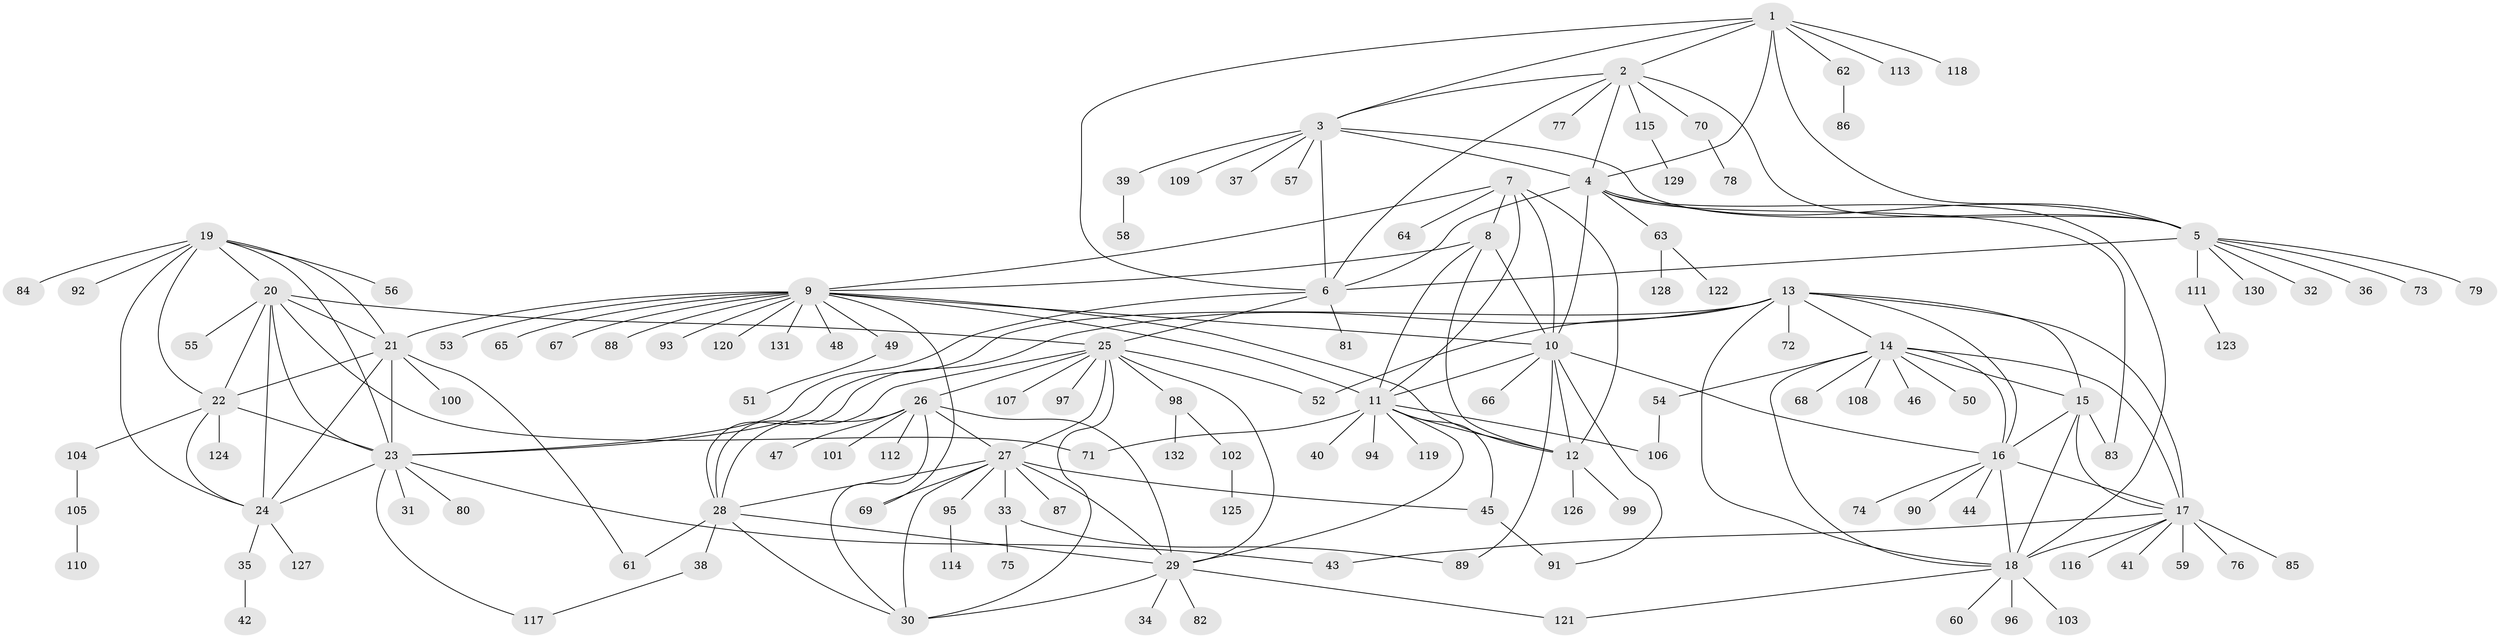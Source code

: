 // coarse degree distribution, {9: 0.0392156862745098, 11: 0.00980392156862745, 6: 0.029411764705882353, 5: 0.049019607843137254, 15: 0.00980392156862745, 10: 0.0392156862745098, 12: 0.00980392156862745, 13: 0.00980392156862745, 7: 0.029411764705882353, 8: 0.029411764705882353, 1: 0.6176470588235294, 3: 0.0196078431372549, 2: 0.10784313725490197}
// Generated by graph-tools (version 1.1) at 2025/52/02/27/25 19:52:21]
// undirected, 132 vertices, 199 edges
graph export_dot {
graph [start="1"]
  node [color=gray90,style=filled];
  1;
  2;
  3;
  4;
  5;
  6;
  7;
  8;
  9;
  10;
  11;
  12;
  13;
  14;
  15;
  16;
  17;
  18;
  19;
  20;
  21;
  22;
  23;
  24;
  25;
  26;
  27;
  28;
  29;
  30;
  31;
  32;
  33;
  34;
  35;
  36;
  37;
  38;
  39;
  40;
  41;
  42;
  43;
  44;
  45;
  46;
  47;
  48;
  49;
  50;
  51;
  52;
  53;
  54;
  55;
  56;
  57;
  58;
  59;
  60;
  61;
  62;
  63;
  64;
  65;
  66;
  67;
  68;
  69;
  70;
  71;
  72;
  73;
  74;
  75;
  76;
  77;
  78;
  79;
  80;
  81;
  82;
  83;
  84;
  85;
  86;
  87;
  88;
  89;
  90;
  91;
  92;
  93;
  94;
  95;
  96;
  97;
  98;
  99;
  100;
  101;
  102;
  103;
  104;
  105;
  106;
  107;
  108;
  109;
  110;
  111;
  112;
  113;
  114;
  115;
  116;
  117;
  118;
  119;
  120;
  121;
  122;
  123;
  124;
  125;
  126;
  127;
  128;
  129;
  130;
  131;
  132;
  1 -- 2;
  1 -- 3;
  1 -- 4;
  1 -- 5;
  1 -- 6;
  1 -- 62;
  1 -- 113;
  1 -- 118;
  2 -- 3;
  2 -- 4;
  2 -- 5;
  2 -- 6;
  2 -- 70;
  2 -- 77;
  2 -- 115;
  3 -- 4;
  3 -- 5;
  3 -- 6;
  3 -- 37;
  3 -- 39;
  3 -- 57;
  3 -- 109;
  4 -- 5;
  4 -- 6;
  4 -- 10;
  4 -- 18;
  4 -- 63;
  4 -- 83;
  5 -- 6;
  5 -- 32;
  5 -- 36;
  5 -- 73;
  5 -- 79;
  5 -- 111;
  5 -- 130;
  6 -- 23;
  6 -- 25;
  6 -- 81;
  7 -- 8;
  7 -- 9;
  7 -- 10;
  7 -- 11;
  7 -- 12;
  7 -- 64;
  8 -- 9;
  8 -- 10;
  8 -- 11;
  8 -- 12;
  9 -- 10;
  9 -- 11;
  9 -- 12;
  9 -- 21;
  9 -- 48;
  9 -- 49;
  9 -- 53;
  9 -- 65;
  9 -- 67;
  9 -- 69;
  9 -- 88;
  9 -- 93;
  9 -- 120;
  9 -- 131;
  10 -- 11;
  10 -- 12;
  10 -- 16;
  10 -- 66;
  10 -- 89;
  10 -- 91;
  11 -- 12;
  11 -- 29;
  11 -- 40;
  11 -- 45;
  11 -- 71;
  11 -- 94;
  11 -- 106;
  11 -- 119;
  12 -- 99;
  12 -- 126;
  13 -- 14;
  13 -- 15;
  13 -- 16;
  13 -- 17;
  13 -- 18;
  13 -- 23;
  13 -- 28;
  13 -- 52;
  13 -- 72;
  14 -- 15;
  14 -- 16;
  14 -- 17;
  14 -- 18;
  14 -- 46;
  14 -- 50;
  14 -- 54;
  14 -- 68;
  14 -- 108;
  15 -- 16;
  15 -- 17;
  15 -- 18;
  15 -- 83;
  16 -- 17;
  16 -- 18;
  16 -- 44;
  16 -- 74;
  16 -- 90;
  17 -- 18;
  17 -- 41;
  17 -- 43;
  17 -- 59;
  17 -- 76;
  17 -- 85;
  17 -- 116;
  18 -- 60;
  18 -- 96;
  18 -- 103;
  18 -- 121;
  19 -- 20;
  19 -- 21;
  19 -- 22;
  19 -- 23;
  19 -- 24;
  19 -- 56;
  19 -- 84;
  19 -- 92;
  20 -- 21;
  20 -- 22;
  20 -- 23;
  20 -- 24;
  20 -- 25;
  20 -- 55;
  20 -- 71;
  21 -- 22;
  21 -- 23;
  21 -- 24;
  21 -- 61;
  21 -- 100;
  22 -- 23;
  22 -- 24;
  22 -- 104;
  22 -- 124;
  23 -- 24;
  23 -- 31;
  23 -- 43;
  23 -- 80;
  23 -- 117;
  24 -- 35;
  24 -- 127;
  25 -- 26;
  25 -- 27;
  25 -- 28;
  25 -- 29;
  25 -- 30;
  25 -- 52;
  25 -- 97;
  25 -- 98;
  25 -- 107;
  26 -- 27;
  26 -- 28;
  26 -- 29;
  26 -- 30;
  26 -- 47;
  26 -- 101;
  26 -- 112;
  27 -- 28;
  27 -- 29;
  27 -- 30;
  27 -- 33;
  27 -- 45;
  27 -- 69;
  27 -- 87;
  27 -- 95;
  28 -- 29;
  28 -- 30;
  28 -- 38;
  28 -- 61;
  29 -- 30;
  29 -- 34;
  29 -- 82;
  29 -- 121;
  33 -- 75;
  33 -- 89;
  35 -- 42;
  38 -- 117;
  39 -- 58;
  45 -- 91;
  49 -- 51;
  54 -- 106;
  62 -- 86;
  63 -- 122;
  63 -- 128;
  70 -- 78;
  95 -- 114;
  98 -- 102;
  98 -- 132;
  102 -- 125;
  104 -- 105;
  105 -- 110;
  111 -- 123;
  115 -- 129;
}
